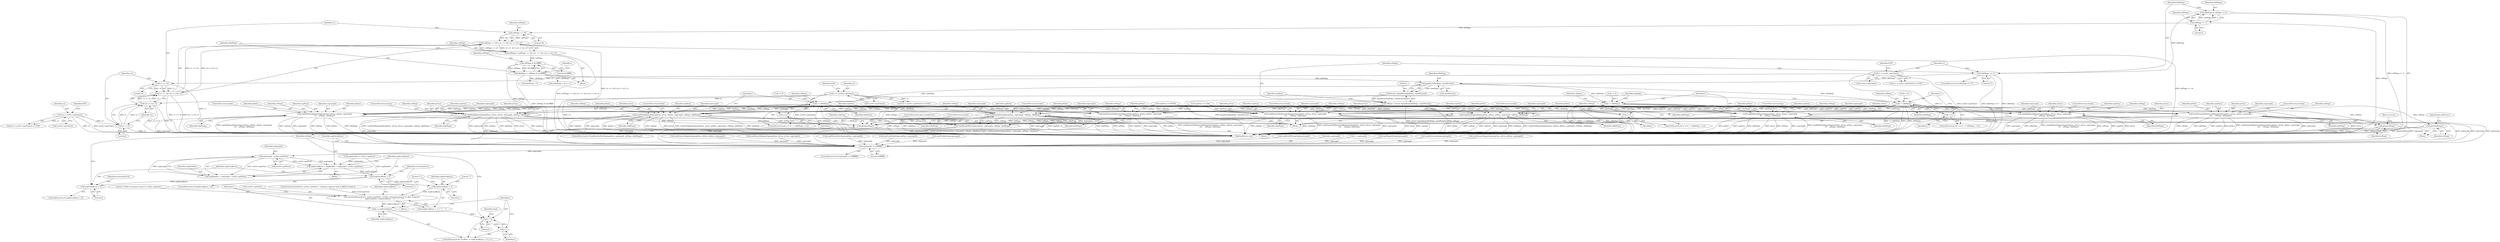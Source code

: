 digraph "0_poppler_58e04a08afee39370283c494ee2e4e392fd3b684@API" {
"1000215" [label="(Call,gmallocn(nRefSegs, sizeof(Guint)))"];
"1000145" [label="(Call,nRefSegs == 7)"];
"1000139" [label="(Call,nRefSegs = refFlags >> 5)"];
"1000141" [label="(Call,refFlags >> 5)"];
"1000184" [label="(Call,nRefSegs = refFlags & 0x1fffffff)"];
"1000186" [label="(Call,refFlags & 0x1fffffff)"];
"1000169" [label="(Call,refFlags = (refFlags << 24) | (c1 << 16) | (c2 << 8) | c3)"];
"1000171" [label="(Call,(refFlags << 24) | (c1 << 16) | (c2 << 8) | c3)"];
"1000172" [label="(Call,refFlags << 24)"];
"1000175" [label="(Call,(c1 << 16) | (c2 << 8) | c3)"];
"1000176" [label="(Call,c1 << 16)"];
"1000152" [label="(Call,c1 = curStr->getChar())"];
"1000179" [label="(Call,(c2 << 8) | c3)"];
"1000180" [label="(Call,c2 << 8)"];
"1000158" [label="(Call,c2 = curStr->getChar())"];
"1000163" [label="(Call,c3 = curStr->getChar())"];
"1000213" [label="(Call,(Guint *)gmallocn(nRefSegs, sizeof(Guint)))"];
"1000211" [label="(Call,refSegs = (Guint *)gmallocn(nRefSegs, sizeof(Guint)))"];
"1000351" [label="(Call,readSymbolDictSeg(segNum, segLength, refSegs, nRefSegs))"];
"1000350" [label="(Call,!readSymbolDictSeg(segNum, segLength, refSegs, nRefSegs))"];
"1000512" [label="(Call,segLength != 0xffffffff)"];
"1000521" [label="(Call,segLength - curStr->getPos())"];
"1000517" [label="(Call,segExtraBytes = segDataPos + segLength - curStr->getPos())"];
"1000525" [label="(Call,segExtraBytes > 0)"];
"1000535" [label="(Call,segExtraBytes > 1)"];
"1000529" [label="(Call,error(errSyntaxError, curStr->getPos(), \"{0:lld} extraneous byte{1:s} after segment\",\n \t      segExtraBytes, (segExtraBytes > 1) ? \"s\" : \"\"))"];
"1000543" [label="(Call,i = segExtraBytes)"];
"1000546" [label="(Call,i > 0)"];
"1000549" [label="(Call,i--)"];
"1000557" [label="(Call,segExtraBytes < 0)"];
"1000519" [label="(Call,segDataPos + segLength - curStr->getPos())"];
"1000565" [label="(Call,gfree(refSegs))"];
"1000569" [label="(Call,gfree(refSegs))"];
"1000360" [label="(Call,readTextRegionSeg(segNum, gFalse, gFalse, segLength, refSegs, nRefSegs))"];
"1000369" [label="(Call,readTextRegionSeg(segNum, gTrue, gFalse, segLength, refSegs, nRefSegs))"];
"1000378" [label="(Call,readTextRegionSeg(segNum, gTrue, gTrue, segLength, refSegs, nRefSegs))"];
"1000392" [label="(Call,readHalftoneRegionSeg(segNum, gFalse, gFalse, segLength,\n\t\t\t    refSegs, nRefSegs))"];
"1000401" [label="(Call,readHalftoneRegionSeg(segNum, gTrue, gFalse, segLength,\n\t\t\t    refSegs, nRefSegs))"];
"1000410" [label="(Call,readHalftoneRegionSeg(segNum, gTrue, gTrue, segLength,\n\t\t\t    refSegs, nRefSegs))"];
"1000440" [label="(Call,readGenericRefinementRegionSeg(segNum, gFalse, gFalse, segLength,\n\t\t\t\t     refSegs, nRefSegs))"];
"1000449" [label="(Call,readGenericRefinementRegionSeg(segNum, gTrue, gFalse, segLength,\n\t\t\t\t     refSegs, nRefSegs))"];
"1000458" [label="(Call,readGenericRefinementRegionSeg(segNum, gTrue, gTrue, segLength,\n\t\t\t\t     refSegs, nRefSegs))"];
"1000573" [label="(Call,gfree(refSegs))"];
"1000228" [label="(Call,i < nRefSegs)"];
"1000231" [label="(Call,++i)"];
"1000253" [label="(Call,i < nRefSegs)"];
"1000256" [label="(Call,++i)"];
"1000274" [label="(Call,i < nRefSegs)"];
"1000277" [label="(Call,++i)"];
"1000351" [label="(Call,readSymbolDictSeg(segNum, segLength, refSegs, nRefSegs))"];
"1000419" [label="(Call,readGenericRegionSeg(segNum, gFalse, gFalse, segLength))"];
"1000433" [label="(Call,readGenericRegionSeg(segNum, gTrue, gTrue, segLength))"];
"1000171" [label="(Call,(refFlags << 24) | (c1 << 16) | (c2 << 8) | c3)"];
"1000141" [label="(Call,refFlags >> 5)"];
"1000365" [label="(Identifier,refSegs)"];
"1000160" [label="(Call,curStr->getChar())"];
"1000162" [label="(Call,(c3 = curStr->getChar()) == EOF)"];
"1000387" [label="(Call,readPatternDictSeg(segNum, segLength))"];
"1000401" [label="(Call,readHalftoneRegionSeg(segNum, gTrue, gFalse, segLength,\n\t\t\t    refSegs, nRefSegs))"];
"1000277" [label="(Call,++i)"];
"1000184" [label="(Call,nRefSegs = refFlags & 0x1fffffff)"];
"1000165" [label="(Call,curStr->getChar())"];
"1000518" [label="(Identifier,segExtraBytes)"];
"1000550" [label="(Identifier,i)"];
"1000353" [label="(Identifier,segLength)"];
"1000440" [label="(Call,readGenericRefinementRegionSeg(segNum, gFalse, gFalse, segLength,\n\t\t\t\t     refSegs, nRefSegs))"];
"1000152" [label="(Call,c1 = curStr->getChar())"];
"1000254" [label="(Identifier,i)"];
"1000532" [label="(Literal,\"{0:lld} extraneous byte{1:s} after segment\")"];
"1000355" [label="(Identifier,nRefSegs)"];
"1000479" [label="(Call,readCodeTableSeg(segNum, segLength))"];
"1000406" [label="(Identifier,refSegs)"];
"1000212" [label="(Identifier,refSegs)"];
"1000157" [label="(Call,(c2 = curStr->getChar()) == EOF)"];
"1000537" [label="(Literal,1)"];
"1000541" [label="(ControlStructure,for (Goffset i = segExtraBytes; i > 0; i--))"];
"1000415" [label="(Identifier,refSegs)"];
"1000139" [label="(Call,nRefSegs = refFlags >> 5)"];
"1000566" [label="(Identifier,refSegs)"];
"1000159" [label="(Identifier,c2)"];
"1000528" [label="(Block,)"];
"1000186" [label="(Call,refFlags & 0x1fffffff)"];
"1000531" [label="(Call,curStr->getPos())"];
"1000461" [label="(Identifier,gTrue)"];
"1000255" [label="(Identifier,nRefSegs)"];
"1000523" [label="(Call,curStr->getPos())"];
"1000188" [label="(Literal,0x1fffffff)"];
"1000454" [label="(Identifier,refSegs)"];
"1000221" [label="(Identifier,segNum)"];
"1000187" [label="(Identifier,refFlags)"];
"1000183" [label="(Identifier,c3)"];
"1000352" [label="(Identifier,segNum)"];
"1000354" [label="(Identifier,refSegs)"];
"1000517" [label="(Call,segExtraBytes = segDataPos + segLength - curStr->getPos())"];
"1000545" [label="(Identifier,segExtraBytes)"];
"1000405" [label="(Identifier,segLength)"];
"1000538" [label="(Literal,\"s\")"];
"1000475" [label="(Call,readProfilesSeg(segLength))"];
"1000471" [label="(Call,readEndOfStripeSeg(segLength))"];
"1000527" [label="(Literal,0)"];
"1000140" [label="(Identifier,nRefSegs)"];
"1000172" [label="(Call,refFlags << 24)"];
"1000154" [label="(Call,curStr->getChar())"];
"1000215" [label="(Call,gmallocn(nRefSegs, sizeof(Guint)))"];
"1000556" [label="(ControlStructure,if (segExtraBytes < 0))"];
"1000382" [label="(Identifier,segLength)"];
"1000573" [label="(Call,gfree(refSegs))"];
"1000413" [label="(Identifier,gTrue)"];
"1000181" [label="(Identifier,c2)"];
"1000217" [label="(Call,sizeof(Guint))"];
"1000274" [label="(Call,i < nRefSegs)"];
"1000174" [label="(Literal,24)"];
"1000361" [label="(Identifier,segNum)"];
"1000372" [label="(Identifier,gFalse)"];
"1000452" [label="(Identifier,gFalse)"];
"1000176" [label="(Call,c1 << 16)"];
"1000362" [label="(Identifier,gFalse)"];
"1000147" [label="(Literal,7)"];
"1000146" [label="(Identifier,nRefSegs)"];
"1000536" [label="(Identifier,segExtraBytes)"];
"1000375" [label="(Identifier,nRefSegs)"];
"1000450" [label="(Identifier,segNum)"];
"1000213" [label="(Call,(Guint *)gmallocn(nRefSegs, sizeof(Guint)))"];
"1000449" [label="(Call,readGenericRefinementRegionSeg(segNum, gTrue, gFalse, segLength,\n\t\t\t\t     refSegs, nRefSegs))"];
"1000349" [label="(ControlStructure,if (!readSymbolDictSeg(segNum, segLength, refSegs, nRefSegs)))"];
"1000414" [label="(Identifier,segLength)"];
"1000525" [label="(Call,segExtraBytes > 0)"];
"1000224" [label="(ControlStructure,for (i = 0; i < nRefSegs; ++i))"];
"1000225" [label="(Call,i = 0)"];
"1000543" [label="(Call,i = segExtraBytes)"];
"1000175" [label="(Call,(c1 << 16) | (c2 << 8) | c3)"];
"1000513" [label="(Identifier,segLength)"];
"1000380" [label="(Identifier,gTrue)"];
"1000178" [label="(Literal,16)"];
"1000408" [label="(ControlStructure,break;)"];
"1000548" [label="(Literal,0)"];
"1000529" [label="(Call,error(errSyntaxError, curStr->getPos(), \"{0:lld} extraneous byte{1:s} after segment\",\n \t      segExtraBytes, (segExtraBytes > 1) ? \"s\" : \"\"))"];
"1000228" [label="(Call,i < nRefSegs)"];
"1000544" [label="(Identifier,i)"];
"1000270" [label="(ControlStructure,for (i = 0; i < nRefSegs; ++i))"];
"1000275" [label="(Identifier,i)"];
"1000535" [label="(Call,segExtraBytes > 1)"];
"1000170" [label="(Identifier,refFlags)"];
"1000161" [label="(Identifier,EOF)"];
"1000367" [label="(ControlStructure,break;)"];
"1000402" [label="(Identifier,segNum)"];
"1000464" [label="(Identifier,nRefSegs)"];
"1000143" [label="(Literal,5)"];
"1000360" [label="(Call,readTextRegionSeg(segNum, gFalse, gFalse, segLength, refSegs, nRefSegs))"];
"1000371" [label="(Identifier,gTrue)"];
"1000521" [label="(Call,segLength - curStr->getPos())"];
"1000526" [label="(Identifier,segExtraBytes)"];
"1000166" [label="(Identifier,EOF)"];
"1000496" [label="(Call,i < segLength)"];
"1000520" [label="(Identifier,segDataPos)"];
"1000546" [label="(Call,i > 0)"];
"1000522" [label="(Identifier,segLength)"];
"1000384" [label="(Identifier,nRefSegs)"];
"1000416" [label="(Identifier,nRefSegs)"];
"1000173" [label="(Identifier,refFlags)"];
"1000511" [label="(ControlStructure,if (segLength != 0xffffffff))"];
"1000376" [label="(ControlStructure,break;)"];
"1000357" [label="(ControlStructure,goto syntaxError;)"];
"1000385" [label="(ControlStructure,break;)"];
"1000169" [label="(Call,refFlags = (refFlags << 24) | (c1 << 16) | (c2 << 8) | c3)"];
"1000515" [label="(Block,)"];
"1000558" [label="(Identifier,segExtraBytes)"];
"1000196" [label="(Call,nRefSegs + 9)"];
"1000514" [label="(Literal,0xffffffff)"];
"1000559" [label="(Literal,0)"];
"1000144" [label="(ControlStructure,if (nRefSegs == 7))"];
"1000399" [label="(ControlStructure,break;)"];
"1000488" [label="(Call,error(errSyntaxError, curStr->getPos(), \"Unknown segment type in JBIG2 stream\"))"];
"1000347" [label="(Block,)"];
"1000447" [label="(ControlStructure,break;)"];
"1000554" [label="(Identifier,trash)"];
"1000458" [label="(Call,readGenericRefinementRegionSeg(segNum, gTrue, gTrue, segLength,\n\t\t\t\t     refSegs, nRefSegs))"];
"1000580" [label="(MethodReturn,void)"];
"1000151" [label="(Call,(c1 = curStr->getChar()) == EOF)"];
"1000460" [label="(Identifier,gTrue)"];
"1000153" [label="(Identifier,c1)"];
"1000394" [label="(Identifier,gFalse)"];
"1000443" [label="(Identifier,gFalse)"];
"1000451" [label="(Identifier,gTrue)"];
"1000164" [label="(Identifier,c3)"];
"1000446" [label="(Identifier,nRefSegs)"];
"1000370" [label="(Identifier,segNum)"];
"1000383" [label="(Identifier,refSegs)"];
"1000364" [label="(Identifier,segLength)"];
"1000373" [label="(Identifier,segLength)"];
"1000412" [label="(Identifier,gTrue)"];
"1000229" [label="(Identifier,i)"];
"1000177" [label="(Identifier,c1)"];
"1000195" [label="(Call,(nRefSegs + 9) >> 3)"];
"1000231" [label="(Call,++i)"];
"1000512" [label="(Call,segLength != 0xffffffff)"];
"1000182" [label="(Literal,8)"];
"1000257" [label="(Identifier,i)"];
"1000557" [label="(Call,segExtraBytes < 0)"];
"1000245" [label="(Call,segNum <= 65536)"];
"1000533" [label="(Identifier,segExtraBytes)"];
"1000417" [label="(ControlStructure,break;)"];
"1000453" [label="(Identifier,segLength)"];
"1000249" [label="(ControlStructure,for (i = 0; i < nRefSegs; ++i))"];
"1000444" [label="(Identifier,segLength)"];
"1000363" [label="(Identifier,gFalse)"];
"1000397" [label="(Identifier,refSegs)"];
"1000562" [label="(Identifier,errSyntaxError)"];
"1000148" [label="(Block,)"];
"1000278" [label="(Identifier,i)"];
"1000549" [label="(Call,i--)"];
"1000398" [label="(Identifier,nRefSegs)"];
"1000179" [label="(Call,(c2 << 8) | c3)"];
"1000524" [label="(ControlStructure,if (segExtraBytes > 0))"];
"1000256" [label="(Call,++i)"];
"1000271" [label="(Call,i = 0)"];
"1000381" [label="(Identifier,gTrue)"];
"1000445" [label="(Identifier,refSegs)"];
"1000145" [label="(Call,nRefSegs == 7)"];
"1000455" [label="(Identifier,nRefSegs)"];
"1000459" [label="(Identifier,segNum)"];
"1000530" [label="(Identifier,errSyntaxError)"];
"1000142" [label="(Identifier,refFlags)"];
"1000369" [label="(Call,readTextRegionSeg(segNum, gTrue, gFalse, segLength, refSegs, nRefSegs))"];
"1000285" [label="(Identifier,refSegs)"];
"1000456" [label="(ControlStructure,break;)"];
"1000185" [label="(Identifier,nRefSegs)"];
"1000539" [label="(Literal,\"\")"];
"1000465" [label="(ControlStructure,break;)"];
"1000403" [label="(Identifier,gTrue)"];
"1000570" [label="(Identifier,refSegs)"];
"1000404" [label="(Identifier,gFalse)"];
"1000250" [label="(Call,i = 0)"];
"1000211" [label="(Call,refSegs = (Guint *)gmallocn(nRefSegs, sizeof(Guint)))"];
"1000467" [label="(Call,readPageInfoSeg(segLength))"];
"1000253" [label="(Call,i < nRefSegs)"];
"1000291" [label="(Identifier,segFlags)"];
"1000462" [label="(Identifier,segLength)"];
"1000519" [label="(Call,segDataPos + segLength - curStr->getPos())"];
"1000574" [label="(Identifier,refSegs)"];
"1000317" [label="(Call,segDataPos = curStr->getPos())"];
"1000180" [label="(Call,c2 << 8)"];
"1000101" [label="(Block,)"];
"1000442" [label="(Identifier,gFalse)"];
"1000276" [label="(Identifier,nRefSegs)"];
"1000232" [label="(Identifier,i)"];
"1000118" [label="(Identifier,segNum)"];
"1000119" [label="(Block,)"];
"1000374" [label="(Identifier,refSegs)"];
"1000392" [label="(Call,readHalftoneRegionSeg(segNum, gFalse, gFalse, segLength,\n\t\t\t    refSegs, nRefSegs))"];
"1000393" [label="(Identifier,segNum)"];
"1000396" [label="(Identifier,segLength)"];
"1000410" [label="(Call,readHalftoneRegionSeg(segNum, gTrue, gTrue, segLength,\n\t\t\t    refSegs, nRefSegs))"];
"1000571" [label="(Return,return;)"];
"1000216" [label="(Identifier,nRefSegs)"];
"1000441" [label="(Identifier,segNum)"];
"1000358" [label="(ControlStructure,break;)"];
"1000395" [label="(Identifier,gFalse)"];
"1000163" [label="(Call,c3 = curStr->getChar())"];
"1000264" [label="(Identifier,refSegs)"];
"1000407" [label="(Identifier,nRefSegs)"];
"1000463" [label="(Identifier,refSegs)"];
"1000575" [label="(JumpTarget,eofError1:)"];
"1000191" [label="(Identifier,i)"];
"1000565" [label="(Call,gfree(refSegs))"];
"1000350" [label="(Call,!readSymbolDictSeg(segNum, segLength, refSegs, nRefSegs))"];
"1000534" [label="(Call,(segExtraBytes > 1) ? \"s\" : \"\")"];
"1000378" [label="(Call,readTextRegionSeg(segNum, gTrue, gTrue, segLength, refSegs, nRefSegs))"];
"1000484" [label="(Call,readExtensionSeg(segLength))"];
"1000379" [label="(Identifier,segNum)"];
"1000547" [label="(Identifier,i)"];
"1000155" [label="(Identifier,EOF)"];
"1000158" [label="(Call,c2 = curStr->getChar())"];
"1000220" [label="(Call,segNum <= 256)"];
"1000426" [label="(Call,readGenericRegionSeg(segNum, gTrue, gFalse, segLength))"];
"1000230" [label="(Identifier,nRefSegs)"];
"1000366" [label="(Identifier,nRefSegs)"];
"1000239" [label="(Identifier,refSegs)"];
"1000569" [label="(Call,gfree(refSegs))"];
"1000411" [label="(Identifier,segNum)"];
"1000215" -> "1000213"  [label="AST: "];
"1000215" -> "1000217"  [label="CFG: "];
"1000216" -> "1000215"  [label="AST: "];
"1000217" -> "1000215"  [label="AST: "];
"1000213" -> "1000215"  [label="CFG: "];
"1000215" -> "1000213"  [label="DDG: nRefSegs"];
"1000145" -> "1000215"  [label="DDG: nRefSegs"];
"1000184" -> "1000215"  [label="DDG: nRefSegs"];
"1000215" -> "1000228"  [label="DDG: nRefSegs"];
"1000215" -> "1000253"  [label="DDG: nRefSegs"];
"1000215" -> "1000274"  [label="DDG: nRefSegs"];
"1000145" -> "1000144"  [label="AST: "];
"1000145" -> "1000147"  [label="CFG: "];
"1000146" -> "1000145"  [label="AST: "];
"1000147" -> "1000145"  [label="AST: "];
"1000153" -> "1000145"  [label="CFG: "];
"1000212" -> "1000145"  [label="CFG: "];
"1000145" -> "1000580"  [label="DDG: nRefSegs == 7"];
"1000145" -> "1000580"  [label="DDG: nRefSegs"];
"1000139" -> "1000145"  [label="DDG: nRefSegs"];
"1000139" -> "1000119"  [label="AST: "];
"1000139" -> "1000141"  [label="CFG: "];
"1000140" -> "1000139"  [label="AST: "];
"1000141" -> "1000139"  [label="AST: "];
"1000146" -> "1000139"  [label="CFG: "];
"1000139" -> "1000580"  [label="DDG: refFlags >> 5"];
"1000141" -> "1000139"  [label="DDG: refFlags"];
"1000141" -> "1000139"  [label="DDG: 5"];
"1000141" -> "1000143"  [label="CFG: "];
"1000142" -> "1000141"  [label="AST: "];
"1000143" -> "1000141"  [label="AST: "];
"1000141" -> "1000580"  [label="DDG: refFlags"];
"1000141" -> "1000172"  [label="DDG: refFlags"];
"1000184" -> "1000148"  [label="AST: "];
"1000184" -> "1000186"  [label="CFG: "];
"1000185" -> "1000184"  [label="AST: "];
"1000186" -> "1000184"  [label="AST: "];
"1000191" -> "1000184"  [label="CFG: "];
"1000184" -> "1000580"  [label="DDG: refFlags & 0x1fffffff"];
"1000186" -> "1000184"  [label="DDG: refFlags"];
"1000186" -> "1000184"  [label="DDG: 0x1fffffff"];
"1000184" -> "1000195"  [label="DDG: nRefSegs"];
"1000184" -> "1000196"  [label="DDG: nRefSegs"];
"1000186" -> "1000188"  [label="CFG: "];
"1000187" -> "1000186"  [label="AST: "];
"1000188" -> "1000186"  [label="AST: "];
"1000186" -> "1000580"  [label="DDG: refFlags"];
"1000169" -> "1000186"  [label="DDG: refFlags"];
"1000169" -> "1000148"  [label="AST: "];
"1000169" -> "1000171"  [label="CFG: "];
"1000170" -> "1000169"  [label="AST: "];
"1000171" -> "1000169"  [label="AST: "];
"1000185" -> "1000169"  [label="CFG: "];
"1000169" -> "1000580"  [label="DDG: (refFlags << 24) | (c1 << 16) | (c2 << 8) | c3"];
"1000171" -> "1000169"  [label="DDG: refFlags << 24"];
"1000171" -> "1000169"  [label="DDG: (c1 << 16) | (c2 << 8) | c3"];
"1000171" -> "1000175"  [label="CFG: "];
"1000172" -> "1000171"  [label="AST: "];
"1000175" -> "1000171"  [label="AST: "];
"1000171" -> "1000580"  [label="DDG: refFlags << 24"];
"1000171" -> "1000580"  [label="DDG: (c1 << 16) | (c2 << 8) | c3"];
"1000172" -> "1000171"  [label="DDG: refFlags"];
"1000172" -> "1000171"  [label="DDG: 24"];
"1000175" -> "1000171"  [label="DDG: c1 << 16"];
"1000175" -> "1000171"  [label="DDG: (c2 << 8) | c3"];
"1000172" -> "1000174"  [label="CFG: "];
"1000173" -> "1000172"  [label="AST: "];
"1000174" -> "1000172"  [label="AST: "];
"1000177" -> "1000172"  [label="CFG: "];
"1000175" -> "1000179"  [label="CFG: "];
"1000176" -> "1000175"  [label="AST: "];
"1000179" -> "1000175"  [label="AST: "];
"1000175" -> "1000580"  [label="DDG: (c2 << 8) | c3"];
"1000175" -> "1000580"  [label="DDG: c1 << 16"];
"1000176" -> "1000175"  [label="DDG: c1"];
"1000176" -> "1000175"  [label="DDG: 16"];
"1000179" -> "1000175"  [label="DDG: c2 << 8"];
"1000179" -> "1000175"  [label="DDG: c3"];
"1000176" -> "1000178"  [label="CFG: "];
"1000177" -> "1000176"  [label="AST: "];
"1000178" -> "1000176"  [label="AST: "];
"1000181" -> "1000176"  [label="CFG: "];
"1000176" -> "1000580"  [label="DDG: c1"];
"1000152" -> "1000176"  [label="DDG: c1"];
"1000152" -> "1000151"  [label="AST: "];
"1000152" -> "1000154"  [label="CFG: "];
"1000153" -> "1000152"  [label="AST: "];
"1000154" -> "1000152"  [label="AST: "];
"1000155" -> "1000152"  [label="CFG: "];
"1000152" -> "1000580"  [label="DDG: c1"];
"1000152" -> "1000580"  [label="DDG: curStr->getChar()"];
"1000152" -> "1000151"  [label="DDG: c1"];
"1000179" -> "1000183"  [label="CFG: "];
"1000180" -> "1000179"  [label="AST: "];
"1000183" -> "1000179"  [label="AST: "];
"1000179" -> "1000580"  [label="DDG: c2 << 8"];
"1000179" -> "1000580"  [label="DDG: c3"];
"1000180" -> "1000179"  [label="DDG: c2"];
"1000180" -> "1000179"  [label="DDG: 8"];
"1000163" -> "1000179"  [label="DDG: c3"];
"1000180" -> "1000182"  [label="CFG: "];
"1000181" -> "1000180"  [label="AST: "];
"1000182" -> "1000180"  [label="AST: "];
"1000183" -> "1000180"  [label="CFG: "];
"1000180" -> "1000580"  [label="DDG: c2"];
"1000158" -> "1000180"  [label="DDG: c2"];
"1000158" -> "1000157"  [label="AST: "];
"1000158" -> "1000160"  [label="CFG: "];
"1000159" -> "1000158"  [label="AST: "];
"1000160" -> "1000158"  [label="AST: "];
"1000161" -> "1000158"  [label="CFG: "];
"1000158" -> "1000580"  [label="DDG: c2"];
"1000158" -> "1000580"  [label="DDG: curStr->getChar()"];
"1000158" -> "1000157"  [label="DDG: c2"];
"1000163" -> "1000162"  [label="AST: "];
"1000163" -> "1000165"  [label="CFG: "];
"1000164" -> "1000163"  [label="AST: "];
"1000165" -> "1000163"  [label="AST: "];
"1000166" -> "1000163"  [label="CFG: "];
"1000163" -> "1000580"  [label="DDG: c3"];
"1000163" -> "1000580"  [label="DDG: curStr->getChar()"];
"1000163" -> "1000162"  [label="DDG: c3"];
"1000213" -> "1000211"  [label="AST: "];
"1000214" -> "1000213"  [label="AST: "];
"1000211" -> "1000213"  [label="CFG: "];
"1000213" -> "1000580"  [label="DDG: gmallocn(nRefSegs, sizeof(Guint))"];
"1000213" -> "1000211"  [label="DDG: gmallocn(nRefSegs, sizeof(Guint))"];
"1000211" -> "1000119"  [label="AST: "];
"1000212" -> "1000211"  [label="AST: "];
"1000221" -> "1000211"  [label="CFG: "];
"1000211" -> "1000580"  [label="DDG: refSegs"];
"1000211" -> "1000580"  [label="DDG: (Guint *)gmallocn(nRefSegs, sizeof(Guint))"];
"1000211" -> "1000351"  [label="DDG: refSegs"];
"1000211" -> "1000360"  [label="DDG: refSegs"];
"1000211" -> "1000369"  [label="DDG: refSegs"];
"1000211" -> "1000378"  [label="DDG: refSegs"];
"1000211" -> "1000392"  [label="DDG: refSegs"];
"1000211" -> "1000401"  [label="DDG: refSegs"];
"1000211" -> "1000410"  [label="DDG: refSegs"];
"1000211" -> "1000440"  [label="DDG: refSegs"];
"1000211" -> "1000449"  [label="DDG: refSegs"];
"1000211" -> "1000458"  [label="DDG: refSegs"];
"1000211" -> "1000565"  [label="DDG: refSegs"];
"1000211" -> "1000569"  [label="DDG: refSegs"];
"1000211" -> "1000573"  [label="DDG: refSegs"];
"1000351" -> "1000350"  [label="AST: "];
"1000351" -> "1000355"  [label="CFG: "];
"1000352" -> "1000351"  [label="AST: "];
"1000353" -> "1000351"  [label="AST: "];
"1000354" -> "1000351"  [label="AST: "];
"1000355" -> "1000351"  [label="AST: "];
"1000350" -> "1000351"  [label="CFG: "];
"1000351" -> "1000580"  [label="DDG: segLength"];
"1000351" -> "1000580"  [label="DDG: segNum"];
"1000351" -> "1000580"  [label="DDG: refSegs"];
"1000351" -> "1000580"  [label="DDG: nRefSegs"];
"1000351" -> "1000350"  [label="DDG: segNum"];
"1000351" -> "1000350"  [label="DDG: segLength"];
"1000351" -> "1000350"  [label="DDG: refSegs"];
"1000351" -> "1000350"  [label="DDG: nRefSegs"];
"1000220" -> "1000351"  [label="DDG: segNum"];
"1000245" -> "1000351"  [label="DDG: segNum"];
"1000253" -> "1000351"  [label="DDG: nRefSegs"];
"1000274" -> "1000351"  [label="DDG: nRefSegs"];
"1000228" -> "1000351"  [label="DDG: nRefSegs"];
"1000351" -> "1000512"  [label="DDG: segLength"];
"1000351" -> "1000565"  [label="DDG: refSegs"];
"1000351" -> "1000569"  [label="DDG: refSegs"];
"1000350" -> "1000349"  [label="AST: "];
"1000357" -> "1000350"  [label="CFG: "];
"1000358" -> "1000350"  [label="CFG: "];
"1000350" -> "1000580"  [label="DDG: readSymbolDictSeg(segNum, segLength, refSegs, nRefSegs)"];
"1000350" -> "1000580"  [label="DDG: !readSymbolDictSeg(segNum, segLength, refSegs, nRefSegs)"];
"1000512" -> "1000511"  [label="AST: "];
"1000512" -> "1000514"  [label="CFG: "];
"1000513" -> "1000512"  [label="AST: "];
"1000514" -> "1000512"  [label="AST: "];
"1000518" -> "1000512"  [label="CFG: "];
"1000566" -> "1000512"  [label="CFG: "];
"1000392" -> "1000512"  [label="DDG: segLength"];
"1000401" -> "1000512"  [label="DDG: segLength"];
"1000360" -> "1000512"  [label="DDG: segLength"];
"1000467" -> "1000512"  [label="DDG: segLength"];
"1000419" -> "1000512"  [label="DDG: segLength"];
"1000369" -> "1000512"  [label="DDG: segLength"];
"1000449" -> "1000512"  [label="DDG: segLength"];
"1000378" -> "1000512"  [label="DDG: segLength"];
"1000458" -> "1000512"  [label="DDG: segLength"];
"1000479" -> "1000512"  [label="DDG: segLength"];
"1000426" -> "1000512"  [label="DDG: segLength"];
"1000433" -> "1000512"  [label="DDG: segLength"];
"1000387" -> "1000512"  [label="DDG: segLength"];
"1000496" -> "1000512"  [label="DDG: segLength"];
"1000471" -> "1000512"  [label="DDG: segLength"];
"1000410" -> "1000512"  [label="DDG: segLength"];
"1000475" -> "1000512"  [label="DDG: segLength"];
"1000484" -> "1000512"  [label="DDG: segLength"];
"1000440" -> "1000512"  [label="DDG: segLength"];
"1000512" -> "1000521"  [label="DDG: segLength"];
"1000521" -> "1000519"  [label="AST: "];
"1000521" -> "1000523"  [label="CFG: "];
"1000522" -> "1000521"  [label="AST: "];
"1000523" -> "1000521"  [label="AST: "];
"1000519" -> "1000521"  [label="CFG: "];
"1000521" -> "1000517"  [label="DDG: segLength"];
"1000521" -> "1000517"  [label="DDG: curStr->getPos()"];
"1000521" -> "1000519"  [label="DDG: segLength"];
"1000521" -> "1000519"  [label="DDG: curStr->getPos()"];
"1000517" -> "1000515"  [label="AST: "];
"1000517" -> "1000519"  [label="CFG: "];
"1000518" -> "1000517"  [label="AST: "];
"1000519" -> "1000517"  [label="AST: "];
"1000526" -> "1000517"  [label="CFG: "];
"1000317" -> "1000517"  [label="DDG: segDataPos"];
"1000517" -> "1000525"  [label="DDG: segExtraBytes"];
"1000525" -> "1000524"  [label="AST: "];
"1000525" -> "1000527"  [label="CFG: "];
"1000526" -> "1000525"  [label="AST: "];
"1000527" -> "1000525"  [label="AST: "];
"1000530" -> "1000525"  [label="CFG: "];
"1000558" -> "1000525"  [label="CFG: "];
"1000525" -> "1000535"  [label="DDG: segExtraBytes"];
"1000525" -> "1000557"  [label="DDG: segExtraBytes"];
"1000535" -> "1000534"  [label="AST: "];
"1000535" -> "1000537"  [label="CFG: "];
"1000536" -> "1000535"  [label="AST: "];
"1000537" -> "1000535"  [label="AST: "];
"1000538" -> "1000535"  [label="CFG: "];
"1000539" -> "1000535"  [label="CFG: "];
"1000535" -> "1000529"  [label="DDG: segExtraBytes"];
"1000529" -> "1000528"  [label="AST: "];
"1000529" -> "1000534"  [label="CFG: "];
"1000530" -> "1000529"  [label="AST: "];
"1000531" -> "1000529"  [label="AST: "];
"1000532" -> "1000529"  [label="AST: "];
"1000533" -> "1000529"  [label="AST: "];
"1000534" -> "1000529"  [label="AST: "];
"1000544" -> "1000529"  [label="CFG: "];
"1000488" -> "1000529"  [label="DDG: errSyntaxError"];
"1000529" -> "1000543"  [label="DDG: segExtraBytes"];
"1000543" -> "1000541"  [label="AST: "];
"1000543" -> "1000545"  [label="CFG: "];
"1000544" -> "1000543"  [label="AST: "];
"1000545" -> "1000543"  [label="AST: "];
"1000547" -> "1000543"  [label="CFG: "];
"1000543" -> "1000546"  [label="DDG: i"];
"1000546" -> "1000541"  [label="AST: "];
"1000546" -> "1000548"  [label="CFG: "];
"1000547" -> "1000546"  [label="AST: "];
"1000548" -> "1000546"  [label="AST: "];
"1000554" -> "1000546"  [label="CFG: "];
"1000566" -> "1000546"  [label="CFG: "];
"1000549" -> "1000546"  [label="DDG: i"];
"1000546" -> "1000549"  [label="DDG: i"];
"1000549" -> "1000541"  [label="AST: "];
"1000549" -> "1000550"  [label="CFG: "];
"1000550" -> "1000549"  [label="AST: "];
"1000547" -> "1000549"  [label="CFG: "];
"1000557" -> "1000556"  [label="AST: "];
"1000557" -> "1000559"  [label="CFG: "];
"1000558" -> "1000557"  [label="AST: "];
"1000559" -> "1000557"  [label="AST: "];
"1000562" -> "1000557"  [label="CFG: "];
"1000566" -> "1000557"  [label="CFG: "];
"1000520" -> "1000519"  [label="AST: "];
"1000317" -> "1000519"  [label="DDG: segDataPos"];
"1000565" -> "1000119"  [label="AST: "];
"1000565" -> "1000566"  [label="CFG: "];
"1000566" -> "1000565"  [label="AST: "];
"1000118" -> "1000565"  [label="CFG: "];
"1000360" -> "1000565"  [label="DDG: refSegs"];
"1000392" -> "1000565"  [label="DDG: refSegs"];
"1000378" -> "1000565"  [label="DDG: refSegs"];
"1000458" -> "1000565"  [label="DDG: refSegs"];
"1000440" -> "1000565"  [label="DDG: refSegs"];
"1000410" -> "1000565"  [label="DDG: refSegs"];
"1000401" -> "1000565"  [label="DDG: refSegs"];
"1000369" -> "1000565"  [label="DDG: refSegs"];
"1000449" -> "1000565"  [label="DDG: refSegs"];
"1000569" -> "1000101"  [label="AST: "];
"1000569" -> "1000570"  [label="CFG: "];
"1000570" -> "1000569"  [label="AST: "];
"1000571" -> "1000569"  [label="CFG: "];
"1000569" -> "1000580"  [label="DDG: gfree(refSegs)"];
"1000569" -> "1000580"  [label="DDG: refSegs"];
"1000360" -> "1000347"  [label="AST: "];
"1000360" -> "1000366"  [label="CFG: "];
"1000361" -> "1000360"  [label="AST: "];
"1000362" -> "1000360"  [label="AST: "];
"1000363" -> "1000360"  [label="AST: "];
"1000364" -> "1000360"  [label="AST: "];
"1000365" -> "1000360"  [label="AST: "];
"1000366" -> "1000360"  [label="AST: "];
"1000367" -> "1000360"  [label="CFG: "];
"1000360" -> "1000580"  [label="DDG: refSegs"];
"1000360" -> "1000580"  [label="DDG: segNum"];
"1000360" -> "1000580"  [label="DDG: segLength"];
"1000360" -> "1000580"  [label="DDG: nRefSegs"];
"1000360" -> "1000580"  [label="DDG: readTextRegionSeg(segNum, gFalse, gFalse, segLength, refSegs, nRefSegs)"];
"1000360" -> "1000580"  [label="DDG: gFalse"];
"1000220" -> "1000360"  [label="DDG: segNum"];
"1000245" -> "1000360"  [label="DDG: segNum"];
"1000253" -> "1000360"  [label="DDG: nRefSegs"];
"1000274" -> "1000360"  [label="DDG: nRefSegs"];
"1000228" -> "1000360"  [label="DDG: nRefSegs"];
"1000369" -> "1000347"  [label="AST: "];
"1000369" -> "1000375"  [label="CFG: "];
"1000370" -> "1000369"  [label="AST: "];
"1000371" -> "1000369"  [label="AST: "];
"1000372" -> "1000369"  [label="AST: "];
"1000373" -> "1000369"  [label="AST: "];
"1000374" -> "1000369"  [label="AST: "];
"1000375" -> "1000369"  [label="AST: "];
"1000376" -> "1000369"  [label="CFG: "];
"1000369" -> "1000580"  [label="DDG: readTextRegionSeg(segNum, gTrue, gFalse, segLength, refSegs, nRefSegs)"];
"1000369" -> "1000580"  [label="DDG: nRefSegs"];
"1000369" -> "1000580"  [label="DDG: segNum"];
"1000369" -> "1000580"  [label="DDG: segLength"];
"1000369" -> "1000580"  [label="DDG: gFalse"];
"1000369" -> "1000580"  [label="DDG: refSegs"];
"1000369" -> "1000580"  [label="DDG: gTrue"];
"1000220" -> "1000369"  [label="DDG: segNum"];
"1000245" -> "1000369"  [label="DDG: segNum"];
"1000253" -> "1000369"  [label="DDG: nRefSegs"];
"1000274" -> "1000369"  [label="DDG: nRefSegs"];
"1000228" -> "1000369"  [label="DDG: nRefSegs"];
"1000378" -> "1000347"  [label="AST: "];
"1000378" -> "1000384"  [label="CFG: "];
"1000379" -> "1000378"  [label="AST: "];
"1000380" -> "1000378"  [label="AST: "];
"1000381" -> "1000378"  [label="AST: "];
"1000382" -> "1000378"  [label="AST: "];
"1000383" -> "1000378"  [label="AST: "];
"1000384" -> "1000378"  [label="AST: "];
"1000385" -> "1000378"  [label="CFG: "];
"1000378" -> "1000580"  [label="DDG: refSegs"];
"1000378" -> "1000580"  [label="DDG: nRefSegs"];
"1000378" -> "1000580"  [label="DDG: gTrue"];
"1000378" -> "1000580"  [label="DDG: segNum"];
"1000378" -> "1000580"  [label="DDG: readTextRegionSeg(segNum, gTrue, gTrue, segLength, refSegs, nRefSegs)"];
"1000378" -> "1000580"  [label="DDG: segLength"];
"1000220" -> "1000378"  [label="DDG: segNum"];
"1000245" -> "1000378"  [label="DDG: segNum"];
"1000253" -> "1000378"  [label="DDG: nRefSegs"];
"1000274" -> "1000378"  [label="DDG: nRefSegs"];
"1000228" -> "1000378"  [label="DDG: nRefSegs"];
"1000392" -> "1000347"  [label="AST: "];
"1000392" -> "1000398"  [label="CFG: "];
"1000393" -> "1000392"  [label="AST: "];
"1000394" -> "1000392"  [label="AST: "];
"1000395" -> "1000392"  [label="AST: "];
"1000396" -> "1000392"  [label="AST: "];
"1000397" -> "1000392"  [label="AST: "];
"1000398" -> "1000392"  [label="AST: "];
"1000399" -> "1000392"  [label="CFG: "];
"1000392" -> "1000580"  [label="DDG: segLength"];
"1000392" -> "1000580"  [label="DDG: refSegs"];
"1000392" -> "1000580"  [label="DDG: gFalse"];
"1000392" -> "1000580"  [label="DDG: nRefSegs"];
"1000392" -> "1000580"  [label="DDG: readHalftoneRegionSeg(segNum, gFalse, gFalse, segLength,\n\t\t\t    refSegs, nRefSegs)"];
"1000392" -> "1000580"  [label="DDG: segNum"];
"1000220" -> "1000392"  [label="DDG: segNum"];
"1000245" -> "1000392"  [label="DDG: segNum"];
"1000253" -> "1000392"  [label="DDG: nRefSegs"];
"1000274" -> "1000392"  [label="DDG: nRefSegs"];
"1000228" -> "1000392"  [label="DDG: nRefSegs"];
"1000401" -> "1000347"  [label="AST: "];
"1000401" -> "1000407"  [label="CFG: "];
"1000402" -> "1000401"  [label="AST: "];
"1000403" -> "1000401"  [label="AST: "];
"1000404" -> "1000401"  [label="AST: "];
"1000405" -> "1000401"  [label="AST: "];
"1000406" -> "1000401"  [label="AST: "];
"1000407" -> "1000401"  [label="AST: "];
"1000408" -> "1000401"  [label="CFG: "];
"1000401" -> "1000580"  [label="DDG: segLength"];
"1000401" -> "1000580"  [label="DDG: readHalftoneRegionSeg(segNum, gTrue, gFalse, segLength,\n\t\t\t    refSegs, nRefSegs)"];
"1000401" -> "1000580"  [label="DDG: gFalse"];
"1000401" -> "1000580"  [label="DDG: segNum"];
"1000401" -> "1000580"  [label="DDG: nRefSegs"];
"1000401" -> "1000580"  [label="DDG: gTrue"];
"1000401" -> "1000580"  [label="DDG: refSegs"];
"1000220" -> "1000401"  [label="DDG: segNum"];
"1000245" -> "1000401"  [label="DDG: segNum"];
"1000253" -> "1000401"  [label="DDG: nRefSegs"];
"1000274" -> "1000401"  [label="DDG: nRefSegs"];
"1000228" -> "1000401"  [label="DDG: nRefSegs"];
"1000410" -> "1000347"  [label="AST: "];
"1000410" -> "1000416"  [label="CFG: "];
"1000411" -> "1000410"  [label="AST: "];
"1000412" -> "1000410"  [label="AST: "];
"1000413" -> "1000410"  [label="AST: "];
"1000414" -> "1000410"  [label="AST: "];
"1000415" -> "1000410"  [label="AST: "];
"1000416" -> "1000410"  [label="AST: "];
"1000417" -> "1000410"  [label="CFG: "];
"1000410" -> "1000580"  [label="DDG: segNum"];
"1000410" -> "1000580"  [label="DDG: gTrue"];
"1000410" -> "1000580"  [label="DDG: segLength"];
"1000410" -> "1000580"  [label="DDG: nRefSegs"];
"1000410" -> "1000580"  [label="DDG: readHalftoneRegionSeg(segNum, gTrue, gTrue, segLength,\n\t\t\t    refSegs, nRefSegs)"];
"1000410" -> "1000580"  [label="DDG: refSegs"];
"1000220" -> "1000410"  [label="DDG: segNum"];
"1000245" -> "1000410"  [label="DDG: segNum"];
"1000253" -> "1000410"  [label="DDG: nRefSegs"];
"1000274" -> "1000410"  [label="DDG: nRefSegs"];
"1000228" -> "1000410"  [label="DDG: nRefSegs"];
"1000440" -> "1000347"  [label="AST: "];
"1000440" -> "1000446"  [label="CFG: "];
"1000441" -> "1000440"  [label="AST: "];
"1000442" -> "1000440"  [label="AST: "];
"1000443" -> "1000440"  [label="AST: "];
"1000444" -> "1000440"  [label="AST: "];
"1000445" -> "1000440"  [label="AST: "];
"1000446" -> "1000440"  [label="AST: "];
"1000447" -> "1000440"  [label="CFG: "];
"1000440" -> "1000580"  [label="DDG: gFalse"];
"1000440" -> "1000580"  [label="DDG: readGenericRefinementRegionSeg(segNum, gFalse, gFalse, segLength,\n\t\t\t\t     refSegs, nRefSegs)"];
"1000440" -> "1000580"  [label="DDG: nRefSegs"];
"1000440" -> "1000580"  [label="DDG: refSegs"];
"1000440" -> "1000580"  [label="DDG: segNum"];
"1000440" -> "1000580"  [label="DDG: segLength"];
"1000220" -> "1000440"  [label="DDG: segNum"];
"1000245" -> "1000440"  [label="DDG: segNum"];
"1000253" -> "1000440"  [label="DDG: nRefSegs"];
"1000274" -> "1000440"  [label="DDG: nRefSegs"];
"1000228" -> "1000440"  [label="DDG: nRefSegs"];
"1000449" -> "1000347"  [label="AST: "];
"1000449" -> "1000455"  [label="CFG: "];
"1000450" -> "1000449"  [label="AST: "];
"1000451" -> "1000449"  [label="AST: "];
"1000452" -> "1000449"  [label="AST: "];
"1000453" -> "1000449"  [label="AST: "];
"1000454" -> "1000449"  [label="AST: "];
"1000455" -> "1000449"  [label="AST: "];
"1000456" -> "1000449"  [label="CFG: "];
"1000449" -> "1000580"  [label="DDG: nRefSegs"];
"1000449" -> "1000580"  [label="DDG: segNum"];
"1000449" -> "1000580"  [label="DDG: gFalse"];
"1000449" -> "1000580"  [label="DDG: readGenericRefinementRegionSeg(segNum, gTrue, gFalse, segLength,\n\t\t\t\t     refSegs, nRefSegs)"];
"1000449" -> "1000580"  [label="DDG: segLength"];
"1000449" -> "1000580"  [label="DDG: gTrue"];
"1000449" -> "1000580"  [label="DDG: refSegs"];
"1000220" -> "1000449"  [label="DDG: segNum"];
"1000245" -> "1000449"  [label="DDG: segNum"];
"1000253" -> "1000449"  [label="DDG: nRefSegs"];
"1000274" -> "1000449"  [label="DDG: nRefSegs"];
"1000228" -> "1000449"  [label="DDG: nRefSegs"];
"1000458" -> "1000347"  [label="AST: "];
"1000458" -> "1000464"  [label="CFG: "];
"1000459" -> "1000458"  [label="AST: "];
"1000460" -> "1000458"  [label="AST: "];
"1000461" -> "1000458"  [label="AST: "];
"1000462" -> "1000458"  [label="AST: "];
"1000463" -> "1000458"  [label="AST: "];
"1000464" -> "1000458"  [label="AST: "];
"1000465" -> "1000458"  [label="CFG: "];
"1000458" -> "1000580"  [label="DDG: gTrue"];
"1000458" -> "1000580"  [label="DDG: segNum"];
"1000458" -> "1000580"  [label="DDG: refSegs"];
"1000458" -> "1000580"  [label="DDG: nRefSegs"];
"1000458" -> "1000580"  [label="DDG: readGenericRefinementRegionSeg(segNum, gTrue, gTrue, segLength,\n\t\t\t\t     refSegs, nRefSegs)"];
"1000458" -> "1000580"  [label="DDG: segLength"];
"1000220" -> "1000458"  [label="DDG: segNum"];
"1000245" -> "1000458"  [label="DDG: segNum"];
"1000253" -> "1000458"  [label="DDG: nRefSegs"];
"1000274" -> "1000458"  [label="DDG: nRefSegs"];
"1000228" -> "1000458"  [label="DDG: nRefSegs"];
"1000573" -> "1000101"  [label="AST: "];
"1000573" -> "1000574"  [label="CFG: "];
"1000574" -> "1000573"  [label="AST: "];
"1000575" -> "1000573"  [label="CFG: "];
"1000573" -> "1000580"  [label="DDG: refSegs"];
"1000573" -> "1000580"  [label="DDG: gfree(refSegs)"];
"1000228" -> "1000224"  [label="AST: "];
"1000228" -> "1000230"  [label="CFG: "];
"1000229" -> "1000228"  [label="AST: "];
"1000230" -> "1000228"  [label="AST: "];
"1000239" -> "1000228"  [label="CFG: "];
"1000291" -> "1000228"  [label="CFG: "];
"1000228" -> "1000580"  [label="DDG: i < nRefSegs"];
"1000228" -> "1000580"  [label="DDG: i"];
"1000228" -> "1000580"  [label="DDG: nRefSegs"];
"1000225" -> "1000228"  [label="DDG: i"];
"1000231" -> "1000228"  [label="DDG: i"];
"1000228" -> "1000231"  [label="DDG: i"];
"1000231" -> "1000224"  [label="AST: "];
"1000231" -> "1000232"  [label="CFG: "];
"1000232" -> "1000231"  [label="AST: "];
"1000229" -> "1000231"  [label="CFG: "];
"1000253" -> "1000249"  [label="AST: "];
"1000253" -> "1000255"  [label="CFG: "];
"1000254" -> "1000253"  [label="AST: "];
"1000255" -> "1000253"  [label="AST: "];
"1000264" -> "1000253"  [label="CFG: "];
"1000291" -> "1000253"  [label="CFG: "];
"1000253" -> "1000580"  [label="DDG: i < nRefSegs"];
"1000253" -> "1000580"  [label="DDG: nRefSegs"];
"1000253" -> "1000580"  [label="DDG: i"];
"1000250" -> "1000253"  [label="DDG: i"];
"1000256" -> "1000253"  [label="DDG: i"];
"1000253" -> "1000256"  [label="DDG: i"];
"1000256" -> "1000249"  [label="AST: "];
"1000256" -> "1000257"  [label="CFG: "];
"1000257" -> "1000256"  [label="AST: "];
"1000254" -> "1000256"  [label="CFG: "];
"1000274" -> "1000270"  [label="AST: "];
"1000274" -> "1000276"  [label="CFG: "];
"1000275" -> "1000274"  [label="AST: "];
"1000276" -> "1000274"  [label="AST: "];
"1000285" -> "1000274"  [label="CFG: "];
"1000291" -> "1000274"  [label="CFG: "];
"1000274" -> "1000580"  [label="DDG: i"];
"1000274" -> "1000580"  [label="DDG: i < nRefSegs"];
"1000274" -> "1000580"  [label="DDG: nRefSegs"];
"1000277" -> "1000274"  [label="DDG: i"];
"1000271" -> "1000274"  [label="DDG: i"];
"1000274" -> "1000277"  [label="DDG: i"];
"1000277" -> "1000270"  [label="AST: "];
"1000277" -> "1000278"  [label="CFG: "];
"1000278" -> "1000277"  [label="AST: "];
"1000275" -> "1000277"  [label="CFG: "];
}
